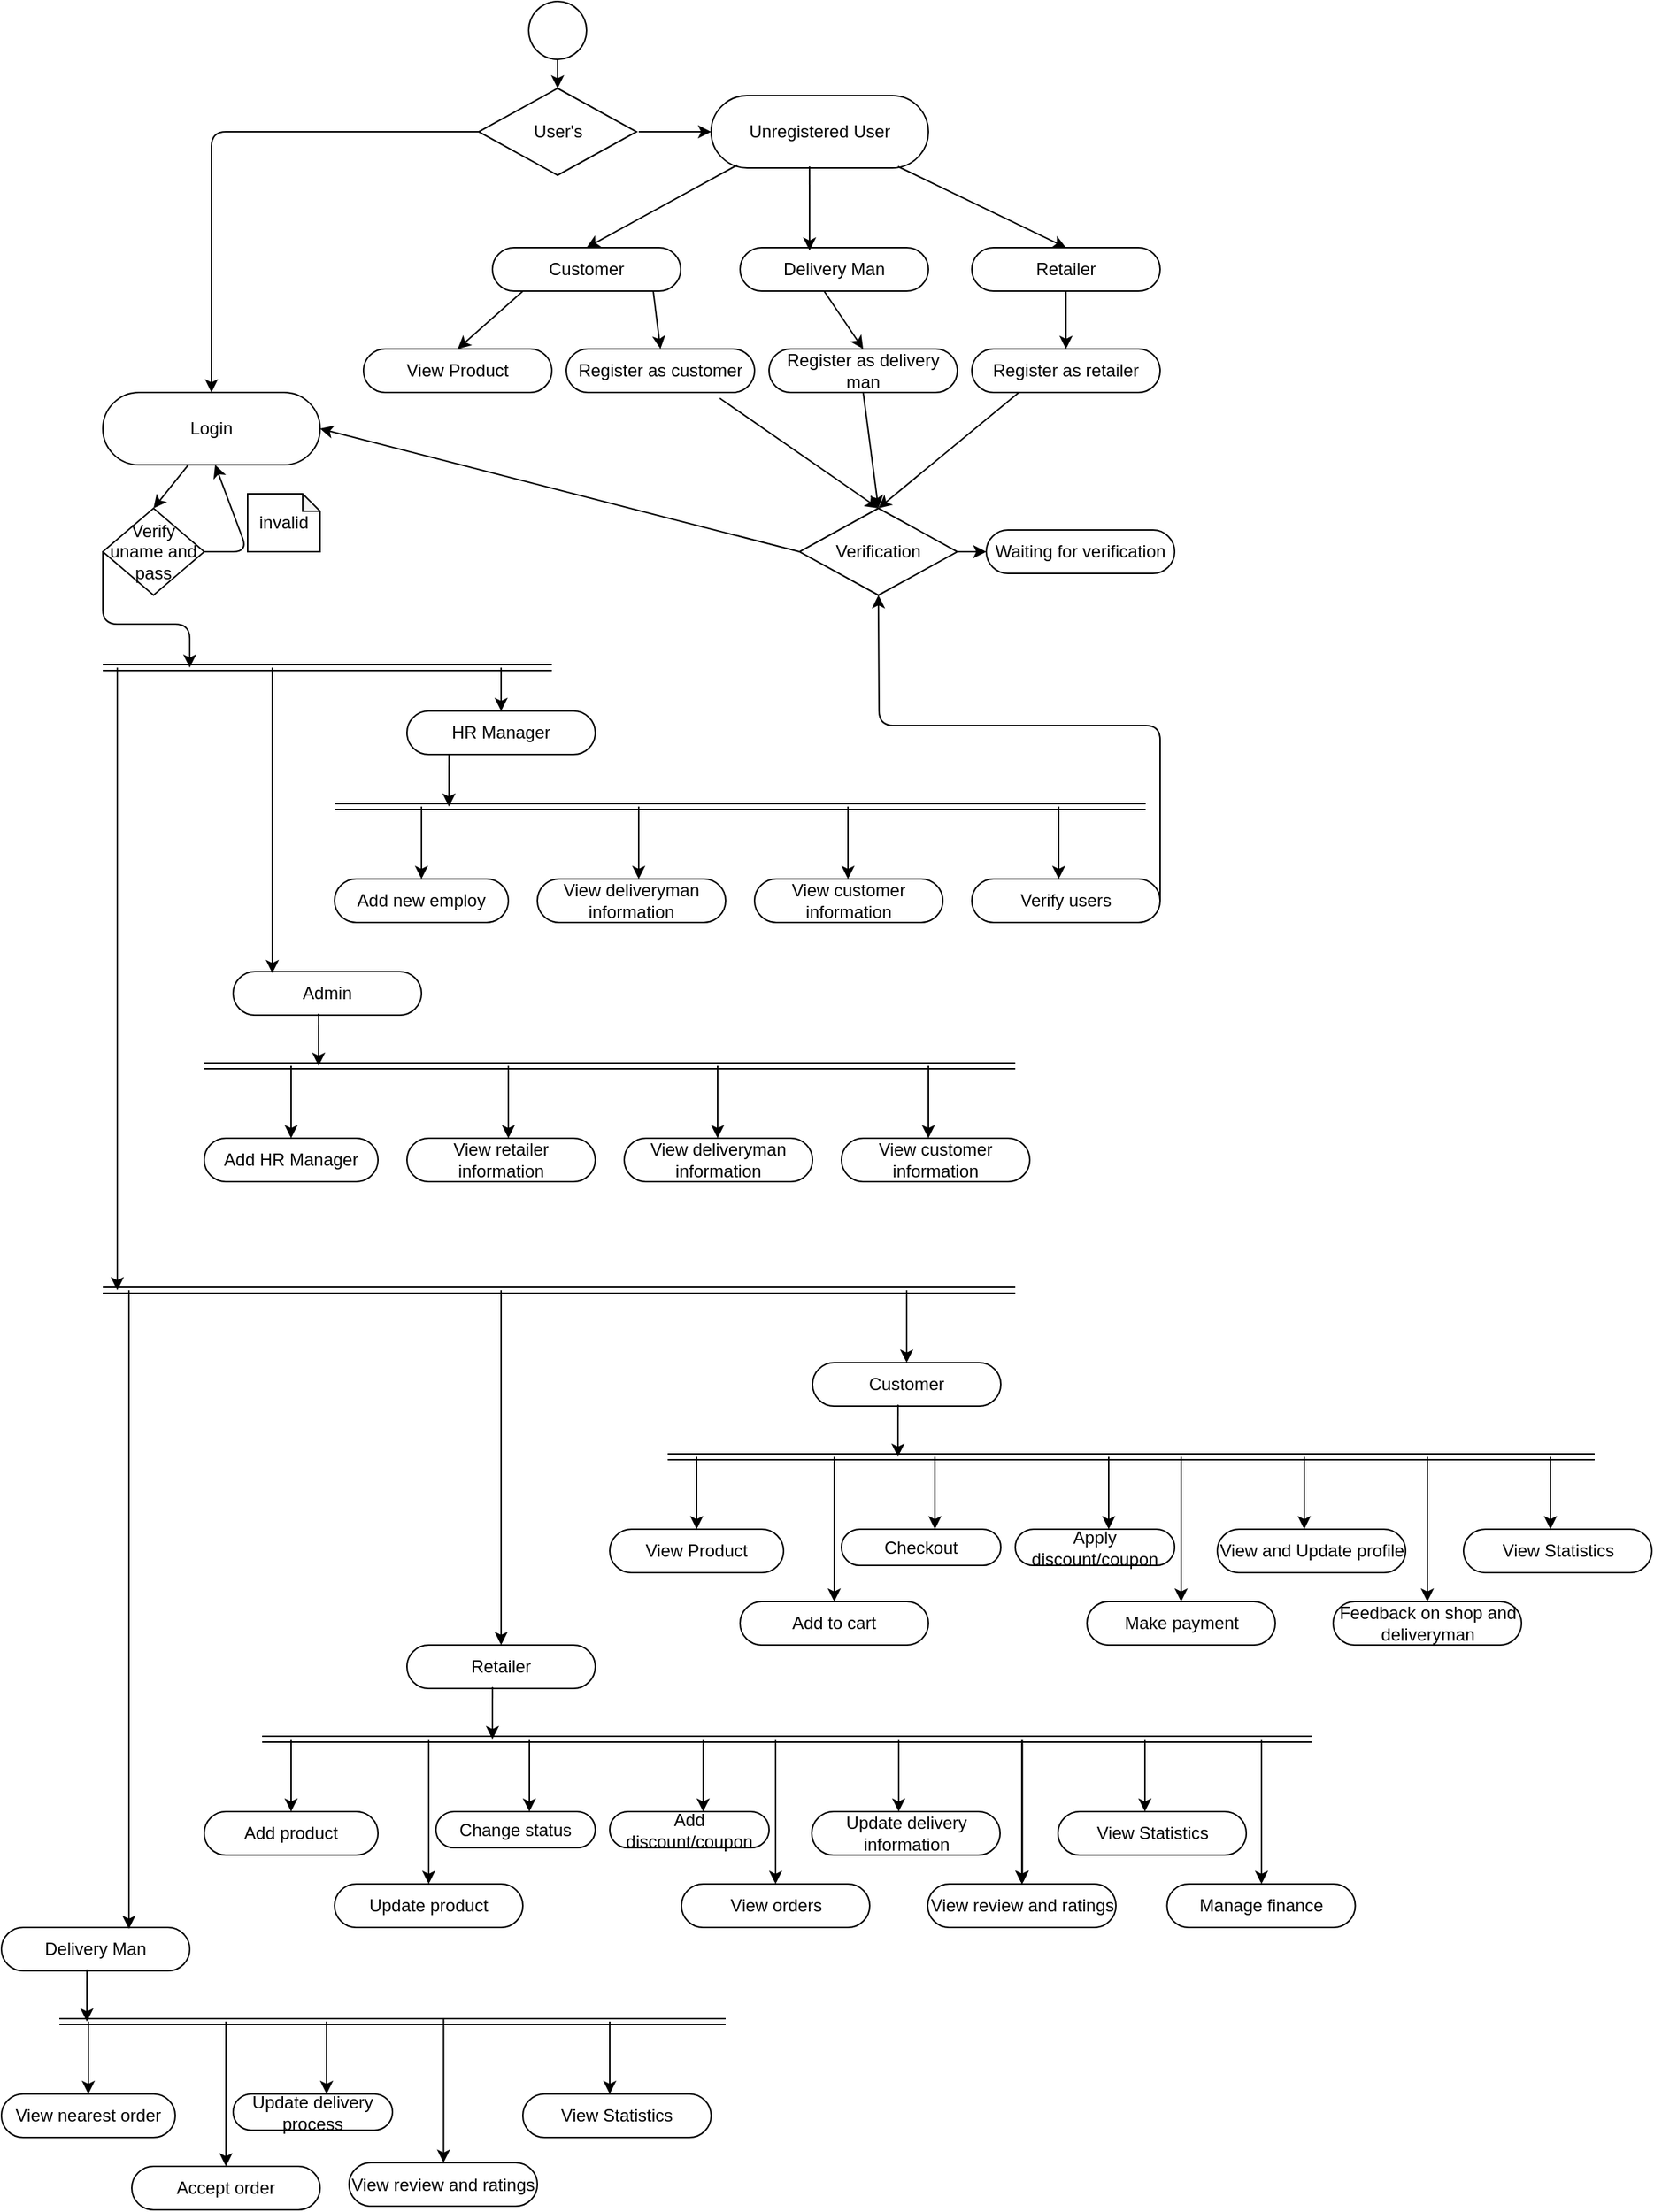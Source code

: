 <mxfile version="14.8.5" type="device"><diagram id="C5RBs43oDa-KdzZeNtuy" name="Page-1"><mxGraphModel dx="1422" dy="832" grid="1" gridSize="10" guides="1" tooltips="1" connect="1" arrows="1" fold="1" page="1" pageScale="1" pageWidth="583" pageHeight="827" math="0" shadow="0"><root><mxCell id="WIyWlLk6GJQsqaUBKTNV-0"/><mxCell id="WIyWlLk6GJQsqaUBKTNV-1" parent="WIyWlLk6GJQsqaUBKTNV-0"/><mxCell id="BuhQJGcBO1xALd9ABjRh-0" value="" style="ellipse;whiteSpace=wrap;html=1;aspect=fixed;" vertex="1" parent="WIyWlLk6GJQsqaUBKTNV-1"><mxGeometry x="374" y="30" width="40" height="40" as="geometry"/></mxCell><mxCell id="BuhQJGcBO1xALd9ABjRh-1" value="" style="endArrow=classic;html=1;exitX=0.5;exitY=1;exitDx=0;exitDy=0;entryX=0.5;entryY=0;entryDx=0;entryDy=0;" edge="1" parent="WIyWlLk6GJQsqaUBKTNV-1" source="BuhQJGcBO1xALd9ABjRh-0" target="BuhQJGcBO1xALd9ABjRh-2"><mxGeometry width="50" height="50" relative="1" as="geometry"><mxPoint x="390" y="450" as="sourcePoint"/><mxPoint x="394" y="130" as="targetPoint"/></mxGeometry></mxCell><mxCell id="BuhQJGcBO1xALd9ABjRh-2" value="User's" style="rhombus;whiteSpace=wrap;html=1;" vertex="1" parent="WIyWlLk6GJQsqaUBKTNV-1"><mxGeometry x="339.5" y="90" width="109" height="60" as="geometry"/></mxCell><mxCell id="BuhQJGcBO1xALd9ABjRh-3" value="Unregistered User" style="rounded=1;whiteSpace=wrap;html=1;arcSize=50;" vertex="1" parent="WIyWlLk6GJQsqaUBKTNV-1"><mxGeometry x="500" y="95" width="150" height="50" as="geometry"/></mxCell><mxCell id="BuhQJGcBO1xALd9ABjRh-4" value="" style="endArrow=classic;html=1;entryX=0;entryY=0.5;entryDx=0;entryDy=0;" edge="1" parent="WIyWlLk6GJQsqaUBKTNV-1" target="BuhQJGcBO1xALd9ABjRh-3"><mxGeometry width="50" height="50" relative="1" as="geometry"><mxPoint x="450" y="120" as="sourcePoint"/><mxPoint x="440" y="400" as="targetPoint"/></mxGeometry></mxCell><mxCell id="BuhQJGcBO1xALd9ABjRh-5" value="Customer" style="rounded=1;whiteSpace=wrap;html=1;arcSize=50;" vertex="1" parent="WIyWlLk6GJQsqaUBKTNV-1"><mxGeometry x="349" y="200" width="130" height="30" as="geometry"/></mxCell><mxCell id="BuhQJGcBO1xALd9ABjRh-6" value="Retailer" style="rounded=1;whiteSpace=wrap;html=1;arcSize=50;" vertex="1" parent="WIyWlLk6GJQsqaUBKTNV-1"><mxGeometry x="680" y="200" width="130" height="30" as="geometry"/></mxCell><mxCell id="BuhQJGcBO1xALd9ABjRh-7" value="" style="endArrow=classic;html=1;exitX=0.12;exitY=0.96;exitDx=0;exitDy=0;exitPerimeter=0;entryX=0.5;entryY=0;entryDx=0;entryDy=0;" edge="1" parent="WIyWlLk6GJQsqaUBKTNV-1" source="BuhQJGcBO1xALd9ABjRh-3" target="BuhQJGcBO1xALd9ABjRh-5"><mxGeometry width="50" height="50" relative="1" as="geometry"><mxPoint x="390" y="450" as="sourcePoint"/><mxPoint x="440" y="400" as="targetPoint"/></mxGeometry></mxCell><mxCell id="BuhQJGcBO1xALd9ABjRh-8" value="" style="endArrow=classic;html=1;exitX=0.86;exitY=0.98;exitDx=0;exitDy=0;exitPerimeter=0;entryX=0.5;entryY=0;entryDx=0;entryDy=0;" edge="1" parent="WIyWlLk6GJQsqaUBKTNV-1" source="BuhQJGcBO1xALd9ABjRh-3" target="BuhQJGcBO1xALd9ABjRh-6"><mxGeometry width="50" height="50" relative="1" as="geometry"><mxPoint x="390" y="450" as="sourcePoint"/><mxPoint x="440" y="400" as="targetPoint"/></mxGeometry></mxCell><mxCell id="BuhQJGcBO1xALd9ABjRh-9" value="Login" style="rounded=1;whiteSpace=wrap;html=1;arcSize=50;" vertex="1" parent="WIyWlLk6GJQsqaUBKTNV-1"><mxGeometry x="80" y="300" width="150" height="50" as="geometry"/></mxCell><mxCell id="BuhQJGcBO1xALd9ABjRh-10" value="" style="endArrow=classic;html=1;exitX=0;exitY=0.5;exitDx=0;exitDy=0;entryX=0.5;entryY=0;entryDx=0;entryDy=0;" edge="1" parent="WIyWlLk6GJQsqaUBKTNV-1" source="BuhQJGcBO1xALd9ABjRh-2" target="BuhQJGcBO1xALd9ABjRh-9"><mxGeometry width="50" height="50" relative="1" as="geometry"><mxPoint x="390" y="450" as="sourcePoint"/><mxPoint x="155" y="300" as="targetPoint"/><Array as="points"><mxPoint x="155" y="120"/></Array></mxGeometry></mxCell><mxCell id="BuhQJGcBO1xALd9ABjRh-13" value="Verification" style="rhombus;whiteSpace=wrap;html=1;" vertex="1" parent="WIyWlLk6GJQsqaUBKTNV-1"><mxGeometry x="561" y="380" width="109" height="60" as="geometry"/></mxCell><mxCell id="BuhQJGcBO1xALd9ABjRh-16" value="Delivery Man" style="rounded=1;whiteSpace=wrap;html=1;arcSize=50;" vertex="1" parent="WIyWlLk6GJQsqaUBKTNV-1"><mxGeometry x="520" y="200" width="130" height="30" as="geometry"/></mxCell><mxCell id="BuhQJGcBO1xALd9ABjRh-17" value="" style="endArrow=classic;html=1;exitX=0.453;exitY=0.98;exitDx=0;exitDy=0;exitPerimeter=0;entryX=0.369;entryY=0.067;entryDx=0;entryDy=0;entryPerimeter=0;" edge="1" parent="WIyWlLk6GJQsqaUBKTNV-1" source="BuhQJGcBO1xALd9ABjRh-3" target="BuhQJGcBO1xALd9ABjRh-16"><mxGeometry width="50" height="50" relative="1" as="geometry"><mxPoint x="390" y="240" as="sourcePoint"/><mxPoint x="440" y="190" as="targetPoint"/></mxGeometry></mxCell><mxCell id="BuhQJGcBO1xALd9ABjRh-18" value="View Product" style="rounded=1;whiteSpace=wrap;html=1;arcSize=50;" vertex="1" parent="WIyWlLk6GJQsqaUBKTNV-1"><mxGeometry x="260" y="270" width="130" height="30" as="geometry"/></mxCell><mxCell id="BuhQJGcBO1xALd9ABjRh-19" value="Register as customer" style="rounded=1;whiteSpace=wrap;html=1;arcSize=50;" vertex="1" parent="WIyWlLk6GJQsqaUBKTNV-1"><mxGeometry x="400" y="270" width="130" height="30" as="geometry"/></mxCell><mxCell id="BuhQJGcBO1xALd9ABjRh-20" value="" style="endArrow=classic;html=1;exitX=0.162;exitY=1;exitDx=0;exitDy=0;exitPerimeter=0;entryX=0.5;entryY=0;entryDx=0;entryDy=0;" edge="1" parent="WIyWlLk6GJQsqaUBKTNV-1" source="BuhQJGcBO1xALd9ABjRh-5" target="BuhQJGcBO1xALd9ABjRh-18"><mxGeometry width="50" height="50" relative="1" as="geometry"><mxPoint x="390" y="370" as="sourcePoint"/><mxPoint x="440" y="320" as="targetPoint"/></mxGeometry></mxCell><mxCell id="BuhQJGcBO1xALd9ABjRh-21" value="" style="endArrow=classic;html=1;exitX=0.854;exitY=1;exitDx=0;exitDy=0;exitPerimeter=0;entryX=0.5;entryY=0;entryDx=0;entryDy=0;" edge="1" parent="WIyWlLk6GJQsqaUBKTNV-1" source="BuhQJGcBO1xALd9ABjRh-5" target="BuhQJGcBO1xALd9ABjRh-19"><mxGeometry width="50" height="50" relative="1" as="geometry"><mxPoint x="390" y="370" as="sourcePoint"/><mxPoint x="440" y="320" as="targetPoint"/></mxGeometry></mxCell><mxCell id="BuhQJGcBO1xALd9ABjRh-22" value="Register as delivery man" style="rounded=1;whiteSpace=wrap;html=1;arcSize=50;" vertex="1" parent="WIyWlLk6GJQsqaUBKTNV-1"><mxGeometry x="540" y="270" width="130" height="30" as="geometry"/></mxCell><mxCell id="BuhQJGcBO1xALd9ABjRh-23" value="" style="endArrow=classic;html=1;exitX=0.446;exitY=1;exitDx=0;exitDy=0;exitPerimeter=0;entryX=0.5;entryY=0;entryDx=0;entryDy=0;" edge="1" parent="WIyWlLk6GJQsqaUBKTNV-1" source="BuhQJGcBO1xALd9ABjRh-16" target="BuhQJGcBO1xALd9ABjRh-22"><mxGeometry width="50" height="50" relative="1" as="geometry"><mxPoint x="390" y="370" as="sourcePoint"/><mxPoint x="440" y="320" as="targetPoint"/></mxGeometry></mxCell><mxCell id="BuhQJGcBO1xALd9ABjRh-24" value="Register as retailer" style="rounded=1;whiteSpace=wrap;html=1;arcSize=50;" vertex="1" parent="WIyWlLk6GJQsqaUBKTNV-1"><mxGeometry x="680" y="270" width="130" height="30" as="geometry"/></mxCell><mxCell id="BuhQJGcBO1xALd9ABjRh-25" value="" style="endArrow=classic;html=1;exitX=0.5;exitY=1;exitDx=0;exitDy=0;entryX=0.5;entryY=0;entryDx=0;entryDy=0;" edge="1" parent="WIyWlLk6GJQsqaUBKTNV-1" source="BuhQJGcBO1xALd9ABjRh-6" target="BuhQJGcBO1xALd9ABjRh-24"><mxGeometry width="50" height="50" relative="1" as="geometry"><mxPoint x="390" y="360" as="sourcePoint"/><mxPoint x="440" y="310" as="targetPoint"/></mxGeometry></mxCell><mxCell id="BuhQJGcBO1xALd9ABjRh-26" value="" style="endArrow=classic;html=1;exitX=0.815;exitY=1.133;exitDx=0;exitDy=0;exitPerimeter=0;entryX=0.5;entryY=0;entryDx=0;entryDy=0;" edge="1" parent="WIyWlLk6GJQsqaUBKTNV-1" source="BuhQJGcBO1xALd9ABjRh-19" target="BuhQJGcBO1xALd9ABjRh-13"><mxGeometry width="50" height="50" relative="1" as="geometry"><mxPoint x="390" y="490" as="sourcePoint"/><mxPoint x="440" y="440" as="targetPoint"/></mxGeometry></mxCell><mxCell id="BuhQJGcBO1xALd9ABjRh-27" value="" style="endArrow=classic;html=1;exitX=0.5;exitY=1;exitDx=0;exitDy=0;entryX=0.5;entryY=0;entryDx=0;entryDy=0;" edge="1" parent="WIyWlLk6GJQsqaUBKTNV-1" source="BuhQJGcBO1xALd9ABjRh-22" target="BuhQJGcBO1xALd9ABjRh-13"><mxGeometry width="50" height="50" relative="1" as="geometry"><mxPoint x="390" y="490" as="sourcePoint"/><mxPoint x="440" y="440" as="targetPoint"/></mxGeometry></mxCell><mxCell id="BuhQJGcBO1xALd9ABjRh-28" value="" style="endArrow=classic;html=1;exitX=0.25;exitY=1;exitDx=0;exitDy=0;entryX=0.5;entryY=0;entryDx=0;entryDy=0;" edge="1" parent="WIyWlLk6GJQsqaUBKTNV-1" source="BuhQJGcBO1xALd9ABjRh-24" target="BuhQJGcBO1xALd9ABjRh-13"><mxGeometry width="50" height="50" relative="1" as="geometry"><mxPoint x="390" y="490" as="sourcePoint"/><mxPoint x="440" y="440" as="targetPoint"/></mxGeometry></mxCell><mxCell id="BuhQJGcBO1xALd9ABjRh-30" value="Waiting for verification" style="rounded=1;whiteSpace=wrap;html=1;arcSize=50;" vertex="1" parent="WIyWlLk6GJQsqaUBKTNV-1"><mxGeometry x="690" y="395" width="130" height="30" as="geometry"/></mxCell><mxCell id="BuhQJGcBO1xALd9ABjRh-31" value="" style="endArrow=classic;html=1;entryX=0;entryY=0.5;entryDx=0;entryDy=0;" edge="1" parent="WIyWlLk6GJQsqaUBKTNV-1" source="BuhQJGcBO1xALd9ABjRh-13" target="BuhQJGcBO1xALd9ABjRh-30"><mxGeometry width="50" height="50" relative="1" as="geometry"><mxPoint x="650" y="490" as="sourcePoint"/><mxPoint x="440" y="310" as="targetPoint"/></mxGeometry></mxCell><mxCell id="BuhQJGcBO1xALd9ABjRh-33" value="Admin" style="rounded=1;whiteSpace=wrap;html=1;arcSize=50;" vertex="1" parent="WIyWlLk6GJQsqaUBKTNV-1"><mxGeometry x="170" y="700" width="130" height="30" as="geometry"/></mxCell><mxCell id="BuhQJGcBO1xALd9ABjRh-34" value="Verify uname and pass" style="rhombus;whiteSpace=wrap;html=1;" vertex="1" parent="WIyWlLk6GJQsqaUBKTNV-1"><mxGeometry x="80" y="380" width="70" height="60" as="geometry"/></mxCell><mxCell id="BuhQJGcBO1xALd9ABjRh-35" value="" style="endArrow=classic;html=1;exitX=0.127;exitY=1;exitDx=0;exitDy=0;exitPerimeter=0;entryX=0.5;entryY=0;entryDx=0;entryDy=0;" edge="1" parent="WIyWlLk6GJQsqaUBKTNV-1" target="BuhQJGcBO1xALd9ABjRh-34"><mxGeometry width="50" height="50" relative="1" as="geometry"><mxPoint x="139.05" y="350" as="sourcePoint"/><mxPoint x="480" y="440" as="targetPoint"/></mxGeometry></mxCell><mxCell id="BuhQJGcBO1xALd9ABjRh-36" value="" style="endArrow=classic;html=1;exitX=0;exitY=0.5;exitDx=0;exitDy=0;" edge="1" parent="WIyWlLk6GJQsqaUBKTNV-1" source="BuhQJGcBO1xALd9ABjRh-34"><mxGeometry width="50" height="50" relative="1" as="geometry"><mxPoint x="430" y="470" as="sourcePoint"/><mxPoint x="140" y="490" as="targetPoint"/><Array as="points"><mxPoint x="80" y="460"/><mxPoint x="140" y="460"/></Array></mxGeometry></mxCell><mxCell id="BuhQJGcBO1xALd9ABjRh-37" value="" style="endArrow=classic;html=1;exitX=1;exitY=0.5;exitDx=0;exitDy=0;entryX=0.25;entryY=1;entryDx=0;entryDy=0;" edge="1" parent="WIyWlLk6GJQsqaUBKTNV-1" source="BuhQJGcBO1xALd9ABjRh-34"><mxGeometry width="50" height="50" relative="1" as="geometry"><mxPoint x="430" y="470" as="sourcePoint"/><mxPoint x="157.5" y="350" as="targetPoint"/><Array as="points"><mxPoint x="180" y="410"/></Array></mxGeometry></mxCell><mxCell id="BuhQJGcBO1xALd9ABjRh-38" value="invalid" style="shape=note;whiteSpace=wrap;html=1;backgroundOutline=1;darkOpacity=0.05;size=12;" vertex="1" parent="WIyWlLk6GJQsqaUBKTNV-1"><mxGeometry x="180" y="370" width="50" height="40" as="geometry"/></mxCell><mxCell id="BuhQJGcBO1xALd9ABjRh-40" value="" style="shape=link;html=1;" edge="1" parent="WIyWlLk6GJQsqaUBKTNV-1"><mxGeometry width="100" relative="1" as="geometry"><mxPoint x="80" y="490" as="sourcePoint"/><mxPoint x="390" y="490" as="targetPoint"/></mxGeometry></mxCell><mxCell id="BuhQJGcBO1xALd9ABjRh-41" value="Add HR Manager" style="rounded=1;whiteSpace=wrap;html=1;arcSize=50;" vertex="1" parent="WIyWlLk6GJQsqaUBKTNV-1"><mxGeometry x="150" y="815" width="120" height="30" as="geometry"/></mxCell><mxCell id="BuhQJGcBO1xALd9ABjRh-43" value="View retailer information" style="rounded=1;whiteSpace=wrap;html=1;arcSize=50;" vertex="1" parent="WIyWlLk6GJQsqaUBKTNV-1"><mxGeometry x="290" y="815" width="130" height="30" as="geometry"/></mxCell><mxCell id="BuhQJGcBO1xALd9ABjRh-44" value="View deliveryman information" style="rounded=1;whiteSpace=wrap;html=1;arcSize=50;" vertex="1" parent="WIyWlLk6GJQsqaUBKTNV-1"><mxGeometry x="440" y="815" width="130" height="30" as="geometry"/></mxCell><mxCell id="BuhQJGcBO1xALd9ABjRh-45" value="View customer information" style="rounded=1;whiteSpace=wrap;html=1;arcSize=50;" vertex="1" parent="WIyWlLk6GJQsqaUBKTNV-1"><mxGeometry x="590" y="815" width="130" height="30" as="geometry"/></mxCell><mxCell id="BuhQJGcBO1xALd9ABjRh-46" value="" style="shape=link;html=1;" edge="1" parent="WIyWlLk6GJQsqaUBKTNV-1"><mxGeometry width="100" relative="1" as="geometry"><mxPoint x="150" y="765" as="sourcePoint"/><mxPoint x="710" y="765" as="targetPoint"/></mxGeometry></mxCell><mxCell id="BuhQJGcBO1xALd9ABjRh-47" value="" style="endArrow=classic;html=1;exitX=0.454;exitY=0.967;exitDx=0;exitDy=0;exitPerimeter=0;" edge="1" parent="WIyWlLk6GJQsqaUBKTNV-1" source="BuhQJGcBO1xALd9ABjRh-33"><mxGeometry width="50" height="50" relative="1" as="geometry"><mxPoint x="520" y="735" as="sourcePoint"/><mxPoint x="229" y="765" as="targetPoint"/></mxGeometry></mxCell><mxCell id="BuhQJGcBO1xALd9ABjRh-48" value="" style="endArrow=classic;html=1;entryX=0.5;entryY=0;entryDx=0;entryDy=0;" edge="1" parent="WIyWlLk6GJQsqaUBKTNV-1" target="BuhQJGcBO1xALd9ABjRh-41"><mxGeometry width="50" height="50" relative="1" as="geometry"><mxPoint x="210" y="765" as="sourcePoint"/><mxPoint x="570" y="685" as="targetPoint"/></mxGeometry></mxCell><mxCell id="BuhQJGcBO1xALd9ABjRh-49" value="" style="endArrow=classic;html=1;entryX=0.5;entryY=0;entryDx=0;entryDy=0;" edge="1" parent="WIyWlLk6GJQsqaUBKTNV-1"><mxGeometry width="50" height="50" relative="1" as="geometry"><mxPoint x="360" y="765" as="sourcePoint"/><mxPoint x="360" y="815" as="targetPoint"/></mxGeometry></mxCell><mxCell id="BuhQJGcBO1xALd9ABjRh-50" value="" style="endArrow=classic;html=1;entryX=0.5;entryY=0;entryDx=0;entryDy=0;" edge="1" parent="WIyWlLk6GJQsqaUBKTNV-1"><mxGeometry width="50" height="50" relative="1" as="geometry"><mxPoint x="504.5" y="765" as="sourcePoint"/><mxPoint x="504.5" y="815" as="targetPoint"/></mxGeometry></mxCell><mxCell id="BuhQJGcBO1xALd9ABjRh-51" value="" style="endArrow=classic;html=1;entryX=0.5;entryY=0;entryDx=0;entryDy=0;" edge="1" parent="WIyWlLk6GJQsqaUBKTNV-1"><mxGeometry width="50" height="50" relative="1" as="geometry"><mxPoint x="650" y="765" as="sourcePoint"/><mxPoint x="650" y="815" as="targetPoint"/></mxGeometry></mxCell><mxCell id="BuhQJGcBO1xALd9ABjRh-53" value="" style="endArrow=classic;html=1;entryX=0.208;entryY=0.033;entryDx=0;entryDy=0;entryPerimeter=0;" edge="1" parent="WIyWlLk6GJQsqaUBKTNV-1" target="BuhQJGcBO1xALd9ABjRh-33"><mxGeometry width="50" height="50" relative="1" as="geometry"><mxPoint x="197" y="490" as="sourcePoint"/><mxPoint x="104" y="550" as="targetPoint"/></mxGeometry></mxCell><mxCell id="BuhQJGcBO1xALd9ABjRh-56" value="HR Manager" style="rounded=1;whiteSpace=wrap;html=1;arcSize=50;" vertex="1" parent="WIyWlLk6GJQsqaUBKTNV-1"><mxGeometry x="290" y="520" width="130" height="30" as="geometry"/></mxCell><mxCell id="BuhQJGcBO1xALd9ABjRh-60" value="Add new employ" style="rounded=1;whiteSpace=wrap;html=1;arcSize=50;" vertex="1" parent="WIyWlLk6GJQsqaUBKTNV-1"><mxGeometry x="240" y="635.99" width="120" height="30" as="geometry"/></mxCell><mxCell id="BuhQJGcBO1xALd9ABjRh-61" value="View deliveryman information" style="rounded=1;whiteSpace=wrap;html=1;arcSize=50;" vertex="1" parent="WIyWlLk6GJQsqaUBKTNV-1"><mxGeometry x="380" y="635.99" width="130" height="30" as="geometry"/></mxCell><mxCell id="BuhQJGcBO1xALd9ABjRh-62" value="View customer information" style="rounded=1;whiteSpace=wrap;html=1;arcSize=50;" vertex="1" parent="WIyWlLk6GJQsqaUBKTNV-1"><mxGeometry x="530" y="635.99" width="130" height="30" as="geometry"/></mxCell><mxCell id="BuhQJGcBO1xALd9ABjRh-63" value="Verify users" style="rounded=1;whiteSpace=wrap;html=1;arcSize=50;" vertex="1" parent="WIyWlLk6GJQsqaUBKTNV-1"><mxGeometry x="680" y="635.99" width="130" height="30" as="geometry"/></mxCell><mxCell id="BuhQJGcBO1xALd9ABjRh-64" value="" style="shape=link;html=1;" edge="1" parent="WIyWlLk6GJQsqaUBKTNV-1"><mxGeometry width="100" relative="1" as="geometry"><mxPoint x="240" y="585.99" as="sourcePoint"/><mxPoint x="800" y="585.99" as="targetPoint"/></mxGeometry></mxCell><mxCell id="BuhQJGcBO1xALd9ABjRh-65" value="" style="endArrow=classic;html=1;exitX=0.454;exitY=0.967;exitDx=0;exitDy=0;exitPerimeter=0;" edge="1" parent="WIyWlLk6GJQsqaUBKTNV-1"><mxGeometry width="50" height="50" relative="1" as="geometry"><mxPoint x="319.02" y="550" as="sourcePoint"/><mxPoint x="319" y="585.99" as="targetPoint"/></mxGeometry></mxCell><mxCell id="BuhQJGcBO1xALd9ABjRh-66" value="" style="endArrow=classic;html=1;entryX=0.5;entryY=0;entryDx=0;entryDy=0;" edge="1" parent="WIyWlLk6GJQsqaUBKTNV-1" target="BuhQJGcBO1xALd9ABjRh-60"><mxGeometry width="50" height="50" relative="1" as="geometry"><mxPoint x="300" y="585.99" as="sourcePoint"/><mxPoint x="660" y="505.99" as="targetPoint"/></mxGeometry></mxCell><mxCell id="BuhQJGcBO1xALd9ABjRh-67" value="" style="endArrow=classic;html=1;entryX=0.5;entryY=0;entryDx=0;entryDy=0;" edge="1" parent="WIyWlLk6GJQsqaUBKTNV-1"><mxGeometry width="50" height="50" relative="1" as="geometry"><mxPoint x="450" y="585.99" as="sourcePoint"/><mxPoint x="450" y="635.99" as="targetPoint"/></mxGeometry></mxCell><mxCell id="BuhQJGcBO1xALd9ABjRh-68" value="" style="endArrow=classic;html=1;entryX=0.5;entryY=0;entryDx=0;entryDy=0;" edge="1" parent="WIyWlLk6GJQsqaUBKTNV-1"><mxGeometry width="50" height="50" relative="1" as="geometry"><mxPoint x="594.5" y="585.99" as="sourcePoint"/><mxPoint x="594.5" y="635.99" as="targetPoint"/></mxGeometry></mxCell><mxCell id="BuhQJGcBO1xALd9ABjRh-69" value="" style="endArrow=classic;html=1;entryX=0.5;entryY=0;entryDx=0;entryDy=0;" edge="1" parent="WIyWlLk6GJQsqaUBKTNV-1"><mxGeometry width="50" height="50" relative="1" as="geometry"><mxPoint x="740" y="585.99" as="sourcePoint"/><mxPoint x="740" y="635.99" as="targetPoint"/></mxGeometry></mxCell><mxCell id="BuhQJGcBO1xALd9ABjRh-70" value="" style="endArrow=classic;html=1;exitX=1;exitY=0.5;exitDx=0;exitDy=0;entryX=0.5;entryY=1;entryDx=0;entryDy=0;" edge="1" parent="WIyWlLk6GJQsqaUBKTNV-1" source="BuhQJGcBO1xALd9ABjRh-63" target="BuhQJGcBO1xALd9ABjRh-13"><mxGeometry width="50" height="50" relative="1" as="geometry"><mxPoint x="390" y="690" as="sourcePoint"/><mxPoint x="780" y="610" as="targetPoint"/><Array as="points"><mxPoint x="810" y="530"/><mxPoint x="616" y="530"/></Array></mxGeometry></mxCell><mxCell id="BuhQJGcBO1xALd9ABjRh-71" value="" style="endArrow=classic;html=1;exitX=0;exitY=0.5;exitDx=0;exitDy=0;entryX=1;entryY=0.5;entryDx=0;entryDy=0;" edge="1" parent="WIyWlLk6GJQsqaUBKTNV-1" source="BuhQJGcBO1xALd9ABjRh-13" target="BuhQJGcBO1xALd9ABjRh-9"><mxGeometry width="50" height="50" relative="1" as="geometry"><mxPoint x="390" y="560" as="sourcePoint"/><mxPoint x="440" y="510" as="targetPoint"/></mxGeometry></mxCell><mxCell id="BuhQJGcBO1xALd9ABjRh-72" value="" style="endArrow=classic;html=1;entryX=0.5;entryY=0;entryDx=0;entryDy=0;" edge="1" parent="WIyWlLk6GJQsqaUBKTNV-1" target="BuhQJGcBO1xALd9ABjRh-56"><mxGeometry width="50" height="50" relative="1" as="geometry"><mxPoint x="355" y="490" as="sourcePoint"/><mxPoint x="440" y="640" as="targetPoint"/></mxGeometry></mxCell><mxCell id="BuhQJGcBO1xALd9ABjRh-74" value="" style="shape=link;html=1;" edge="1" parent="WIyWlLk6GJQsqaUBKTNV-1"><mxGeometry width="100" relative="1" as="geometry"><mxPoint x="80" y="920" as="sourcePoint"/><mxPoint x="710" y="920" as="targetPoint"/></mxGeometry></mxCell><mxCell id="BuhQJGcBO1xALd9ABjRh-75" value="" style="endArrow=classic;html=1;" edge="1" parent="WIyWlLk6GJQsqaUBKTNV-1"><mxGeometry width="50" height="50" relative="1" as="geometry"><mxPoint x="90" y="490" as="sourcePoint"/><mxPoint x="90" y="920" as="targetPoint"/></mxGeometry></mxCell><mxCell id="BuhQJGcBO1xALd9ABjRh-288" value="Customer" style="rounded=1;whiteSpace=wrap;html=1;arcSize=50;" vertex="1" parent="WIyWlLk6GJQsqaUBKTNV-1"><mxGeometry x="570" y="970" width="130" height="30" as="geometry"/></mxCell><mxCell id="BuhQJGcBO1xALd9ABjRh-289" value="View Product" style="rounded=1;whiteSpace=wrap;html=1;arcSize=50;" vertex="1" parent="WIyWlLk6GJQsqaUBKTNV-1"><mxGeometry x="430" y="1085" width="120" height="30" as="geometry"/></mxCell><mxCell id="BuhQJGcBO1xALd9ABjRh-290" value="Add to cart" style="rounded=1;whiteSpace=wrap;html=1;arcSize=50;" vertex="1" parent="WIyWlLk6GJQsqaUBKTNV-1"><mxGeometry x="520" y="1135" width="130" height="30" as="geometry"/></mxCell><mxCell id="BuhQJGcBO1xALd9ABjRh-291" value="Checkout" style="rounded=1;whiteSpace=wrap;html=1;arcSize=50;" vertex="1" parent="WIyWlLk6GJQsqaUBKTNV-1"><mxGeometry x="590" y="1085" width="110" height="25" as="geometry"/></mxCell><mxCell id="BuhQJGcBO1xALd9ABjRh-292" value="View and Update profile" style="rounded=1;whiteSpace=wrap;html=1;arcSize=50;" vertex="1" parent="WIyWlLk6GJQsqaUBKTNV-1"><mxGeometry x="849.5" y="1085" width="130" height="30" as="geometry"/></mxCell><mxCell id="BuhQJGcBO1xALd9ABjRh-293" value="" style="shape=link;html=1;" edge="1" parent="WIyWlLk6GJQsqaUBKTNV-1"><mxGeometry width="100" relative="1" as="geometry"><mxPoint x="470" y="1035" as="sourcePoint"/><mxPoint x="1110" y="1035.0" as="targetPoint"/></mxGeometry></mxCell><mxCell id="BuhQJGcBO1xALd9ABjRh-294" value="" style="endArrow=classic;html=1;exitX=0.454;exitY=0.967;exitDx=0;exitDy=0;exitPerimeter=0;" edge="1" parent="WIyWlLk6GJQsqaUBKTNV-1" source="BuhQJGcBO1xALd9ABjRh-288"><mxGeometry width="50" height="50" relative="1" as="geometry"><mxPoint x="920" y="1005" as="sourcePoint"/><mxPoint x="629" y="1035.0" as="targetPoint"/></mxGeometry></mxCell><mxCell id="BuhQJGcBO1xALd9ABjRh-295" value="" style="endArrow=classic;html=1;entryX=0.5;entryY=0;entryDx=0;entryDy=0;" edge="1" parent="WIyWlLk6GJQsqaUBKTNV-1" target="BuhQJGcBO1xALd9ABjRh-289"><mxGeometry width="50" height="50" relative="1" as="geometry"><mxPoint x="490" y="1035.0" as="sourcePoint"/><mxPoint x="850" y="955" as="targetPoint"/></mxGeometry></mxCell><mxCell id="BuhQJGcBO1xALd9ABjRh-296" value="" style="endArrow=classic;html=1;entryX=0.5;entryY=0;entryDx=0;entryDy=0;" edge="1" parent="WIyWlLk6GJQsqaUBKTNV-1" target="BuhQJGcBO1xALd9ABjRh-290"><mxGeometry width="50" height="50" relative="1" as="geometry"><mxPoint x="585" y="1035" as="sourcePoint"/><mxPoint x="590" y="1080" as="targetPoint"/></mxGeometry></mxCell><mxCell id="BuhQJGcBO1xALd9ABjRh-297" value="" style="endArrow=classic;html=1;entryX=0.5;entryY=0;entryDx=0;entryDy=0;" edge="1" parent="WIyWlLk6GJQsqaUBKTNV-1"><mxGeometry width="50" height="50" relative="1" as="geometry"><mxPoint x="654.5" y="1035.0" as="sourcePoint"/><mxPoint x="654.5" y="1085" as="targetPoint"/></mxGeometry></mxCell><mxCell id="BuhQJGcBO1xALd9ABjRh-298" value="" style="endArrow=classic;html=1;entryX=0.5;entryY=0;entryDx=0;entryDy=0;" edge="1" parent="WIyWlLk6GJQsqaUBKTNV-1"><mxGeometry width="50" height="50" relative="1" as="geometry"><mxPoint x="909.5" y="1035.0" as="sourcePoint"/><mxPoint x="909.5" y="1085" as="targetPoint"/></mxGeometry></mxCell><mxCell id="BuhQJGcBO1xALd9ABjRh-323" value="Make payment" style="rounded=1;whiteSpace=wrap;html=1;arcSize=50;" vertex="1" parent="WIyWlLk6GJQsqaUBKTNV-1"><mxGeometry x="759.5" y="1135" width="130" height="30" as="geometry"/></mxCell><mxCell id="BuhQJGcBO1xALd9ABjRh-324" value="" style="endArrow=classic;html=1;entryX=0.5;entryY=0;entryDx=0;entryDy=0;" edge="1" parent="WIyWlLk6GJQsqaUBKTNV-1" target="BuhQJGcBO1xALd9ABjRh-323"><mxGeometry width="50" height="50" relative="1" as="geometry"><mxPoint x="824.5" y="1035" as="sourcePoint"/><mxPoint x="829.5" y="1080" as="targetPoint"/></mxGeometry></mxCell><mxCell id="BuhQJGcBO1xALd9ABjRh-325" value="View Statistics" style="rounded=1;whiteSpace=wrap;html=1;arcSize=50;" vertex="1" parent="WIyWlLk6GJQsqaUBKTNV-1"><mxGeometry x="1019.5" y="1085" width="130" height="30" as="geometry"/></mxCell><mxCell id="BuhQJGcBO1xALd9ABjRh-326" value="" style="endArrow=classic;html=1;entryX=0.5;entryY=0;entryDx=0;entryDy=0;" edge="1" parent="WIyWlLk6GJQsqaUBKTNV-1"><mxGeometry width="50" height="50" relative="1" as="geometry"><mxPoint x="1079.5" y="1035.0" as="sourcePoint"/><mxPoint x="1079.5" y="1085" as="targetPoint"/></mxGeometry></mxCell><mxCell id="BuhQJGcBO1xALd9ABjRh-327" value="Feedback on shop and deliveryman" style="rounded=1;whiteSpace=wrap;html=1;arcSize=50;" vertex="1" parent="WIyWlLk6GJQsqaUBKTNV-1"><mxGeometry x="929.5" y="1135" width="130" height="30" as="geometry"/></mxCell><mxCell id="BuhQJGcBO1xALd9ABjRh-328" value="" style="endArrow=classic;html=1;entryX=0.5;entryY=0;entryDx=0;entryDy=0;" edge="1" parent="WIyWlLk6GJQsqaUBKTNV-1" target="BuhQJGcBO1xALd9ABjRh-327"><mxGeometry width="50" height="50" relative="1" as="geometry"><mxPoint x="994.5" y="1035" as="sourcePoint"/><mxPoint x="999.5" y="1080" as="targetPoint"/></mxGeometry></mxCell><mxCell id="BuhQJGcBO1xALd9ABjRh-329" value="Apply discount/coupon" style="rounded=1;whiteSpace=wrap;html=1;arcSize=50;" vertex="1" parent="WIyWlLk6GJQsqaUBKTNV-1"><mxGeometry x="710" y="1085" width="110" height="25" as="geometry"/></mxCell><mxCell id="BuhQJGcBO1xALd9ABjRh-330" value="" style="endArrow=classic;html=1;entryX=0.5;entryY=0;entryDx=0;entryDy=0;" edge="1" parent="WIyWlLk6GJQsqaUBKTNV-1"><mxGeometry width="50" height="50" relative="1" as="geometry"><mxPoint x="774.5" y="1035.0" as="sourcePoint"/><mxPoint x="774.5" y="1085" as="targetPoint"/></mxGeometry></mxCell><mxCell id="BuhQJGcBO1xALd9ABjRh-343" value="Retailer" style="rounded=1;whiteSpace=wrap;html=1;arcSize=50;" vertex="1" parent="WIyWlLk6GJQsqaUBKTNV-1"><mxGeometry x="290" y="1165" width="130" height="30" as="geometry"/></mxCell><mxCell id="BuhQJGcBO1xALd9ABjRh-344" value="Add product" style="rounded=1;whiteSpace=wrap;html=1;arcSize=50;" vertex="1" parent="WIyWlLk6GJQsqaUBKTNV-1"><mxGeometry x="150" y="1280" width="120" height="30" as="geometry"/></mxCell><mxCell id="BuhQJGcBO1xALd9ABjRh-345" value="Update product" style="rounded=1;whiteSpace=wrap;html=1;arcSize=50;" vertex="1" parent="WIyWlLk6GJQsqaUBKTNV-1"><mxGeometry x="240" y="1330" width="130" height="30" as="geometry"/></mxCell><mxCell id="BuhQJGcBO1xALd9ABjRh-346" value="Change status" style="rounded=1;whiteSpace=wrap;html=1;arcSize=50;" vertex="1" parent="WIyWlLk6GJQsqaUBKTNV-1"><mxGeometry x="310" y="1280" width="110" height="25" as="geometry"/></mxCell><mxCell id="BuhQJGcBO1xALd9ABjRh-347" value="Update delivery information" style="rounded=1;whiteSpace=wrap;html=1;arcSize=50;" vertex="1" parent="WIyWlLk6GJQsqaUBKTNV-1"><mxGeometry x="569.5" y="1280" width="130" height="30" as="geometry"/></mxCell><mxCell id="BuhQJGcBO1xALd9ABjRh-348" value="" style="shape=link;html=1;" edge="1" parent="WIyWlLk6GJQsqaUBKTNV-1"><mxGeometry width="100" relative="1" as="geometry"><mxPoint x="190" y="1230" as="sourcePoint"/><mxPoint x="914.75" y="1230" as="targetPoint"/></mxGeometry></mxCell><mxCell id="BuhQJGcBO1xALd9ABjRh-349" value="" style="endArrow=classic;html=1;exitX=0.454;exitY=0.967;exitDx=0;exitDy=0;exitPerimeter=0;" edge="1" parent="WIyWlLk6GJQsqaUBKTNV-1" source="BuhQJGcBO1xALd9ABjRh-343"><mxGeometry width="50" height="50" relative="1" as="geometry"><mxPoint x="640" y="1200" as="sourcePoint"/><mxPoint x="349" y="1230.0" as="targetPoint"/></mxGeometry></mxCell><mxCell id="BuhQJGcBO1xALd9ABjRh-350" value="" style="endArrow=classic;html=1;entryX=0.5;entryY=0;entryDx=0;entryDy=0;" edge="1" parent="WIyWlLk6GJQsqaUBKTNV-1" target="BuhQJGcBO1xALd9ABjRh-344"><mxGeometry width="50" height="50" relative="1" as="geometry"><mxPoint x="210" y="1230.0" as="sourcePoint"/><mxPoint x="570" y="1150" as="targetPoint"/></mxGeometry></mxCell><mxCell id="BuhQJGcBO1xALd9ABjRh-351" value="" style="endArrow=classic;html=1;entryX=0.5;entryY=0;entryDx=0;entryDy=0;" edge="1" parent="WIyWlLk6GJQsqaUBKTNV-1" target="BuhQJGcBO1xALd9ABjRh-345"><mxGeometry width="50" height="50" relative="1" as="geometry"><mxPoint x="305" y="1230" as="sourcePoint"/><mxPoint x="310" y="1275" as="targetPoint"/></mxGeometry></mxCell><mxCell id="BuhQJGcBO1xALd9ABjRh-352" value="" style="endArrow=classic;html=1;entryX=0.5;entryY=0;entryDx=0;entryDy=0;" edge="1" parent="WIyWlLk6GJQsqaUBKTNV-1"><mxGeometry width="50" height="50" relative="1" as="geometry"><mxPoint x="374.5" y="1230.0" as="sourcePoint"/><mxPoint x="374.5" y="1280" as="targetPoint"/></mxGeometry></mxCell><mxCell id="BuhQJGcBO1xALd9ABjRh-353" value="" style="endArrow=classic;html=1;entryX=0.5;entryY=0;entryDx=0;entryDy=0;" edge="1" parent="WIyWlLk6GJQsqaUBKTNV-1"><mxGeometry width="50" height="50" relative="1" as="geometry"><mxPoint x="629.5" y="1230.0" as="sourcePoint"/><mxPoint x="629.5" y="1280" as="targetPoint"/></mxGeometry></mxCell><mxCell id="BuhQJGcBO1xALd9ABjRh-354" value="View orders" style="rounded=1;whiteSpace=wrap;html=1;arcSize=50;" vertex="1" parent="WIyWlLk6GJQsqaUBKTNV-1"><mxGeometry x="479.5" y="1330" width="130" height="30" as="geometry"/></mxCell><mxCell id="BuhQJGcBO1xALd9ABjRh-355" value="" style="endArrow=classic;html=1;entryX=0.5;entryY=0;entryDx=0;entryDy=0;" edge="1" parent="WIyWlLk6GJQsqaUBKTNV-1" target="BuhQJGcBO1xALd9ABjRh-354"><mxGeometry width="50" height="50" relative="1" as="geometry"><mxPoint x="544.5" y="1230" as="sourcePoint"/><mxPoint x="549.5" y="1275" as="targetPoint"/></mxGeometry></mxCell><mxCell id="BuhQJGcBO1xALd9ABjRh-356" value="View Statistics" style="rounded=1;whiteSpace=wrap;html=1;arcSize=50;" vertex="1" parent="WIyWlLk6GJQsqaUBKTNV-1"><mxGeometry x="739.5" y="1280" width="130" height="30" as="geometry"/></mxCell><mxCell id="BuhQJGcBO1xALd9ABjRh-357" value="" style="endArrow=classic;html=1;entryX=0.5;entryY=0;entryDx=0;entryDy=0;" edge="1" parent="WIyWlLk6GJQsqaUBKTNV-1"><mxGeometry width="50" height="50" relative="1" as="geometry"><mxPoint x="799.5" y="1230.0" as="sourcePoint"/><mxPoint x="799.5" y="1280" as="targetPoint"/></mxGeometry></mxCell><mxCell id="BuhQJGcBO1xALd9ABjRh-358" value="View review and ratings" style="rounded=1;whiteSpace=wrap;html=1;arcSize=50;" vertex="1" parent="WIyWlLk6GJQsqaUBKTNV-1"><mxGeometry x="649.5" y="1330" width="130" height="30" as="geometry"/></mxCell><mxCell id="BuhQJGcBO1xALd9ABjRh-359" value="" style="endArrow=classic;html=1;entryX=0.5;entryY=0;entryDx=0;entryDy=0;" edge="1" parent="WIyWlLk6GJQsqaUBKTNV-1" target="BuhQJGcBO1xALd9ABjRh-358"><mxGeometry width="50" height="50" relative="1" as="geometry"><mxPoint x="714.5" y="1230" as="sourcePoint"/><mxPoint x="719.5" y="1275" as="targetPoint"/></mxGeometry></mxCell><mxCell id="BuhQJGcBO1xALd9ABjRh-360" value="Add discount/coupon" style="rounded=1;whiteSpace=wrap;html=1;arcSize=50;" vertex="1" parent="WIyWlLk6GJQsqaUBKTNV-1"><mxGeometry x="430" y="1280" width="110" height="25" as="geometry"/></mxCell><mxCell id="BuhQJGcBO1xALd9ABjRh-361" value="" style="endArrow=classic;html=1;entryX=0.5;entryY=0;entryDx=0;entryDy=0;" edge="1" parent="WIyWlLk6GJQsqaUBKTNV-1"><mxGeometry width="50" height="50" relative="1" as="geometry"><mxPoint x="494.5" y="1230.0" as="sourcePoint"/><mxPoint x="494.5" y="1280" as="targetPoint"/></mxGeometry></mxCell><mxCell id="BuhQJGcBO1xALd9ABjRh-362" value="" style="endArrow=classic;html=1;entryX=0.5;entryY=0;entryDx=0;entryDy=0;" edge="1" parent="WIyWlLk6GJQsqaUBKTNV-1" target="BuhQJGcBO1xALd9ABjRh-288"><mxGeometry width="50" height="50" relative="1" as="geometry"><mxPoint x="635" y="920" as="sourcePoint"/><mxPoint x="490" y="900" as="targetPoint"/></mxGeometry></mxCell><mxCell id="BuhQJGcBO1xALd9ABjRh-363" value="" style="endArrow=classic;html=1;entryX=0.5;entryY=0;entryDx=0;entryDy=0;" edge="1" parent="WIyWlLk6GJQsqaUBKTNV-1"><mxGeometry width="50" height="50" relative="1" as="geometry"><mxPoint x="714.75" y="1230" as="sourcePoint"/><mxPoint x="714.75" y="1330" as="targetPoint"/></mxGeometry></mxCell><mxCell id="BuhQJGcBO1xALd9ABjRh-364" value="" style="endArrow=classic;html=1;entryX=0.5;entryY=0;entryDx=0;entryDy=0;" edge="1" parent="WIyWlLk6GJQsqaUBKTNV-1"><mxGeometry width="50" height="50" relative="1" as="geometry"><mxPoint x="714.75" y="1230" as="sourcePoint"/><mxPoint x="714.75" y="1330" as="targetPoint"/></mxGeometry></mxCell><mxCell id="BuhQJGcBO1xALd9ABjRh-365" value="Manage finance" style="rounded=1;whiteSpace=wrap;html=1;arcSize=50;" vertex="1" parent="WIyWlLk6GJQsqaUBKTNV-1"><mxGeometry x="814.75" y="1330" width="130" height="30" as="geometry"/></mxCell><mxCell id="BuhQJGcBO1xALd9ABjRh-366" value="" style="endArrow=classic;html=1;entryX=0.5;entryY=0;entryDx=0;entryDy=0;" edge="1" parent="WIyWlLk6GJQsqaUBKTNV-1"><mxGeometry width="50" height="50" relative="1" as="geometry"><mxPoint x="880" y="1230" as="sourcePoint"/><mxPoint x="880" y="1330" as="targetPoint"/></mxGeometry></mxCell><mxCell id="BuhQJGcBO1xALd9ABjRh-367" value="" style="endArrow=classic;html=1;entryX=0.5;entryY=0;entryDx=0;entryDy=0;" edge="1" parent="WIyWlLk6GJQsqaUBKTNV-1" target="BuhQJGcBO1xALd9ABjRh-343"><mxGeometry width="50" height="50" relative="1" as="geometry"><mxPoint x="355" y="920" as="sourcePoint"/><mxPoint x="640" y="1230" as="targetPoint"/></mxGeometry></mxCell><mxCell id="BuhQJGcBO1xALd9ABjRh-368" value="Delivery Man" style="rounded=1;whiteSpace=wrap;html=1;arcSize=50;" vertex="1" parent="WIyWlLk6GJQsqaUBKTNV-1"><mxGeometry x="10" y="1360" width="130" height="30" as="geometry"/></mxCell><mxCell id="BuhQJGcBO1xALd9ABjRh-369" value="View nearest order" style="rounded=1;whiteSpace=wrap;html=1;arcSize=50;" vertex="1" parent="WIyWlLk6GJQsqaUBKTNV-1"><mxGeometry x="10" y="1475" width="120" height="30" as="geometry"/></mxCell><mxCell id="BuhQJGcBO1xALd9ABjRh-370" value="Accept order" style="rounded=1;whiteSpace=wrap;html=1;arcSize=50;" vertex="1" parent="WIyWlLk6GJQsqaUBKTNV-1"><mxGeometry x="100" y="1525" width="130" height="30" as="geometry"/></mxCell><mxCell id="BuhQJGcBO1xALd9ABjRh-371" value="Update delivery process" style="rounded=1;whiteSpace=wrap;html=1;arcSize=50;" vertex="1" parent="WIyWlLk6GJQsqaUBKTNV-1"><mxGeometry x="170" y="1475" width="110" height="25" as="geometry"/></mxCell><mxCell id="BuhQJGcBO1xALd9ABjRh-373" value="" style="shape=link;html=1;" edge="1" parent="WIyWlLk6GJQsqaUBKTNV-1"><mxGeometry width="100" relative="1" as="geometry"><mxPoint x="50" y="1425" as="sourcePoint"/><mxPoint x="510" y="1425" as="targetPoint"/></mxGeometry></mxCell><mxCell id="BuhQJGcBO1xALd9ABjRh-374" value="" style="endArrow=classic;html=1;exitX=0.454;exitY=0.967;exitDx=0;exitDy=0;exitPerimeter=0;" edge="1" parent="WIyWlLk6GJQsqaUBKTNV-1" source="BuhQJGcBO1xALd9ABjRh-368"><mxGeometry width="50" height="50" relative="1" as="geometry"><mxPoint x="360" y="1395" as="sourcePoint"/><mxPoint x="69" y="1425" as="targetPoint"/></mxGeometry></mxCell><mxCell id="BuhQJGcBO1xALd9ABjRh-375" value="" style="endArrow=classic;html=1;entryX=0.5;entryY=0;entryDx=0;entryDy=0;" edge="1" parent="WIyWlLk6GJQsqaUBKTNV-1" target="BuhQJGcBO1xALd9ABjRh-369"><mxGeometry width="50" height="50" relative="1" as="geometry"><mxPoint x="70" y="1425" as="sourcePoint"/><mxPoint x="430" y="1345" as="targetPoint"/></mxGeometry></mxCell><mxCell id="BuhQJGcBO1xALd9ABjRh-376" value="" style="endArrow=classic;html=1;entryX=0.5;entryY=0;entryDx=0;entryDy=0;" edge="1" parent="WIyWlLk6GJQsqaUBKTNV-1" target="BuhQJGcBO1xALd9ABjRh-370"><mxGeometry width="50" height="50" relative="1" as="geometry"><mxPoint x="165" y="1425" as="sourcePoint"/><mxPoint x="170" y="1470" as="targetPoint"/></mxGeometry></mxCell><mxCell id="BuhQJGcBO1xALd9ABjRh-377" value="" style="endArrow=classic;html=1;entryX=0.5;entryY=0;entryDx=0;entryDy=0;" edge="1" parent="WIyWlLk6GJQsqaUBKTNV-1"><mxGeometry width="50" height="50" relative="1" as="geometry"><mxPoint x="234.5" y="1425" as="sourcePoint"/><mxPoint x="234.5" y="1475" as="targetPoint"/></mxGeometry></mxCell><mxCell id="BuhQJGcBO1xALd9ABjRh-381" value="View Statistics" style="rounded=1;whiteSpace=wrap;html=1;arcSize=50;" vertex="1" parent="WIyWlLk6GJQsqaUBKTNV-1"><mxGeometry x="370" y="1475" width="130" height="30" as="geometry"/></mxCell><mxCell id="BuhQJGcBO1xALd9ABjRh-382" value="" style="endArrow=classic;html=1;entryX=0.5;entryY=0;entryDx=0;entryDy=0;" edge="1" parent="WIyWlLk6GJQsqaUBKTNV-1"><mxGeometry width="50" height="50" relative="1" as="geometry"><mxPoint x="430" y="1425" as="sourcePoint"/><mxPoint x="430" y="1475" as="targetPoint"/></mxGeometry></mxCell><mxCell id="BuhQJGcBO1xALd9ABjRh-383" value="View review and ratings" style="rounded=1;whiteSpace=wrap;html=1;arcSize=50;" vertex="1" parent="WIyWlLk6GJQsqaUBKTNV-1"><mxGeometry x="250" y="1522.5" width="130" height="30" as="geometry"/></mxCell><mxCell id="BuhQJGcBO1xALd9ABjRh-388" value="" style="endArrow=classic;html=1;entryX=0.5;entryY=0;entryDx=0;entryDy=0;" edge="1" parent="WIyWlLk6GJQsqaUBKTNV-1"><mxGeometry width="50" height="50" relative="1" as="geometry"><mxPoint x="315.25" y="1422.5" as="sourcePoint"/><mxPoint x="315.25" y="1522.5" as="targetPoint"/></mxGeometry></mxCell><mxCell id="BuhQJGcBO1xALd9ABjRh-391" value="" style="endArrow=classic;html=1;entryX=0.677;entryY=0.033;entryDx=0;entryDy=0;entryPerimeter=0;" edge="1" parent="WIyWlLk6GJQsqaUBKTNV-1" target="BuhQJGcBO1xALd9ABjRh-368"><mxGeometry width="50" height="50" relative="1" as="geometry"><mxPoint x="98" y="920" as="sourcePoint"/><mxPoint x="590" y="1230" as="targetPoint"/></mxGeometry></mxCell></root></mxGraphModel></diagram></mxfile>